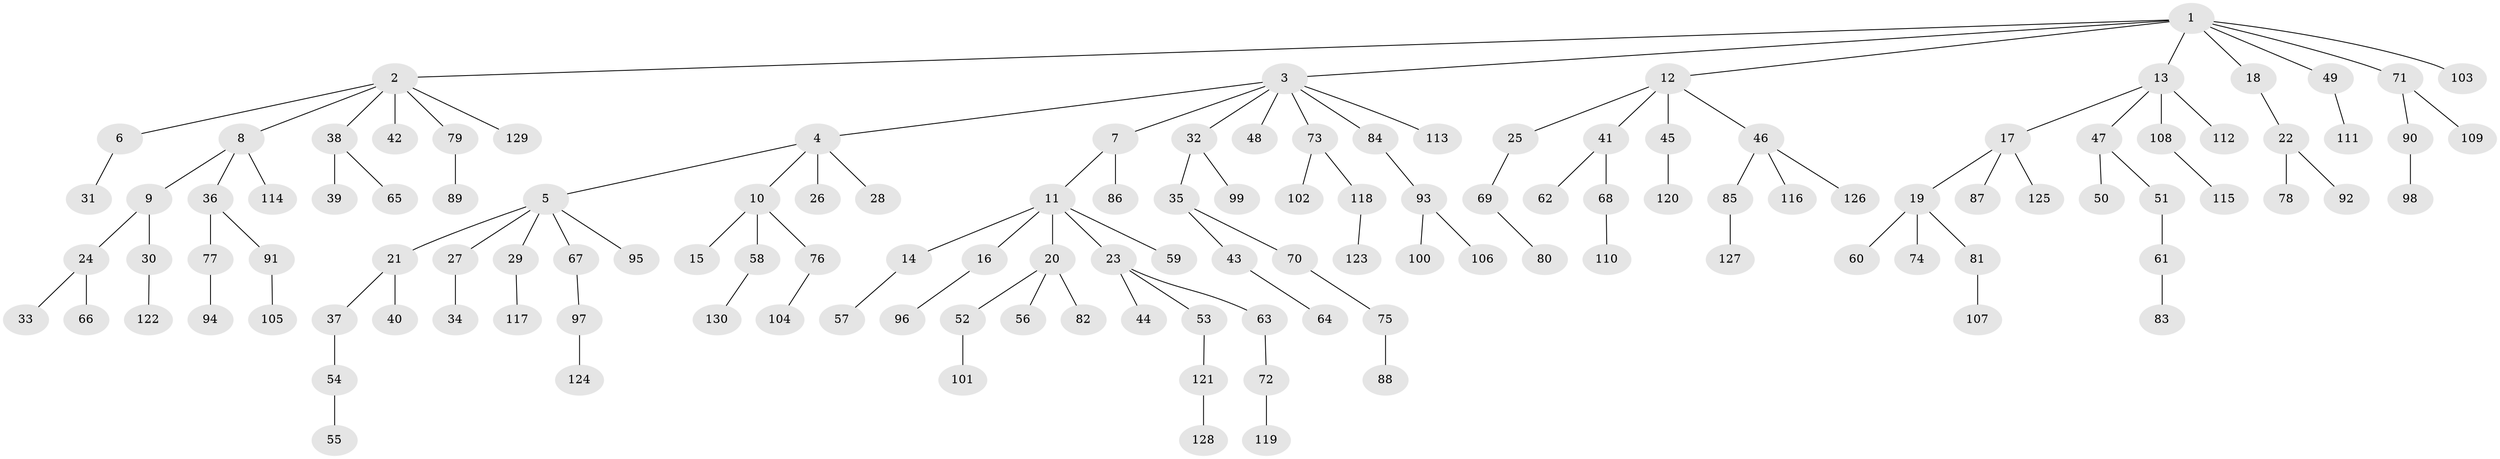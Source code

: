 // Generated by graph-tools (version 1.1) at 2025/50/03/09/25 03:50:21]
// undirected, 130 vertices, 129 edges
graph export_dot {
graph [start="1"]
  node [color=gray90,style=filled];
  1;
  2;
  3;
  4;
  5;
  6;
  7;
  8;
  9;
  10;
  11;
  12;
  13;
  14;
  15;
  16;
  17;
  18;
  19;
  20;
  21;
  22;
  23;
  24;
  25;
  26;
  27;
  28;
  29;
  30;
  31;
  32;
  33;
  34;
  35;
  36;
  37;
  38;
  39;
  40;
  41;
  42;
  43;
  44;
  45;
  46;
  47;
  48;
  49;
  50;
  51;
  52;
  53;
  54;
  55;
  56;
  57;
  58;
  59;
  60;
  61;
  62;
  63;
  64;
  65;
  66;
  67;
  68;
  69;
  70;
  71;
  72;
  73;
  74;
  75;
  76;
  77;
  78;
  79;
  80;
  81;
  82;
  83;
  84;
  85;
  86;
  87;
  88;
  89;
  90;
  91;
  92;
  93;
  94;
  95;
  96;
  97;
  98;
  99;
  100;
  101;
  102;
  103;
  104;
  105;
  106;
  107;
  108;
  109;
  110;
  111;
  112;
  113;
  114;
  115;
  116;
  117;
  118;
  119;
  120;
  121;
  122;
  123;
  124;
  125;
  126;
  127;
  128;
  129;
  130;
  1 -- 2;
  1 -- 3;
  1 -- 12;
  1 -- 13;
  1 -- 18;
  1 -- 49;
  1 -- 71;
  1 -- 103;
  2 -- 6;
  2 -- 8;
  2 -- 38;
  2 -- 42;
  2 -- 79;
  2 -- 129;
  3 -- 4;
  3 -- 7;
  3 -- 32;
  3 -- 48;
  3 -- 73;
  3 -- 84;
  3 -- 113;
  4 -- 5;
  4 -- 10;
  4 -- 26;
  4 -- 28;
  5 -- 21;
  5 -- 27;
  5 -- 29;
  5 -- 67;
  5 -- 95;
  6 -- 31;
  7 -- 11;
  7 -- 86;
  8 -- 9;
  8 -- 36;
  8 -- 114;
  9 -- 24;
  9 -- 30;
  10 -- 15;
  10 -- 58;
  10 -- 76;
  11 -- 14;
  11 -- 16;
  11 -- 20;
  11 -- 23;
  11 -- 59;
  12 -- 25;
  12 -- 41;
  12 -- 45;
  12 -- 46;
  13 -- 17;
  13 -- 47;
  13 -- 108;
  13 -- 112;
  14 -- 57;
  16 -- 96;
  17 -- 19;
  17 -- 87;
  17 -- 125;
  18 -- 22;
  19 -- 60;
  19 -- 74;
  19 -- 81;
  20 -- 52;
  20 -- 56;
  20 -- 82;
  21 -- 37;
  21 -- 40;
  22 -- 78;
  22 -- 92;
  23 -- 44;
  23 -- 53;
  23 -- 63;
  24 -- 33;
  24 -- 66;
  25 -- 69;
  27 -- 34;
  29 -- 117;
  30 -- 122;
  32 -- 35;
  32 -- 99;
  35 -- 43;
  35 -- 70;
  36 -- 77;
  36 -- 91;
  37 -- 54;
  38 -- 39;
  38 -- 65;
  41 -- 62;
  41 -- 68;
  43 -- 64;
  45 -- 120;
  46 -- 85;
  46 -- 116;
  46 -- 126;
  47 -- 50;
  47 -- 51;
  49 -- 111;
  51 -- 61;
  52 -- 101;
  53 -- 121;
  54 -- 55;
  58 -- 130;
  61 -- 83;
  63 -- 72;
  67 -- 97;
  68 -- 110;
  69 -- 80;
  70 -- 75;
  71 -- 90;
  71 -- 109;
  72 -- 119;
  73 -- 102;
  73 -- 118;
  75 -- 88;
  76 -- 104;
  77 -- 94;
  79 -- 89;
  81 -- 107;
  84 -- 93;
  85 -- 127;
  90 -- 98;
  91 -- 105;
  93 -- 100;
  93 -- 106;
  97 -- 124;
  108 -- 115;
  118 -- 123;
  121 -- 128;
}
